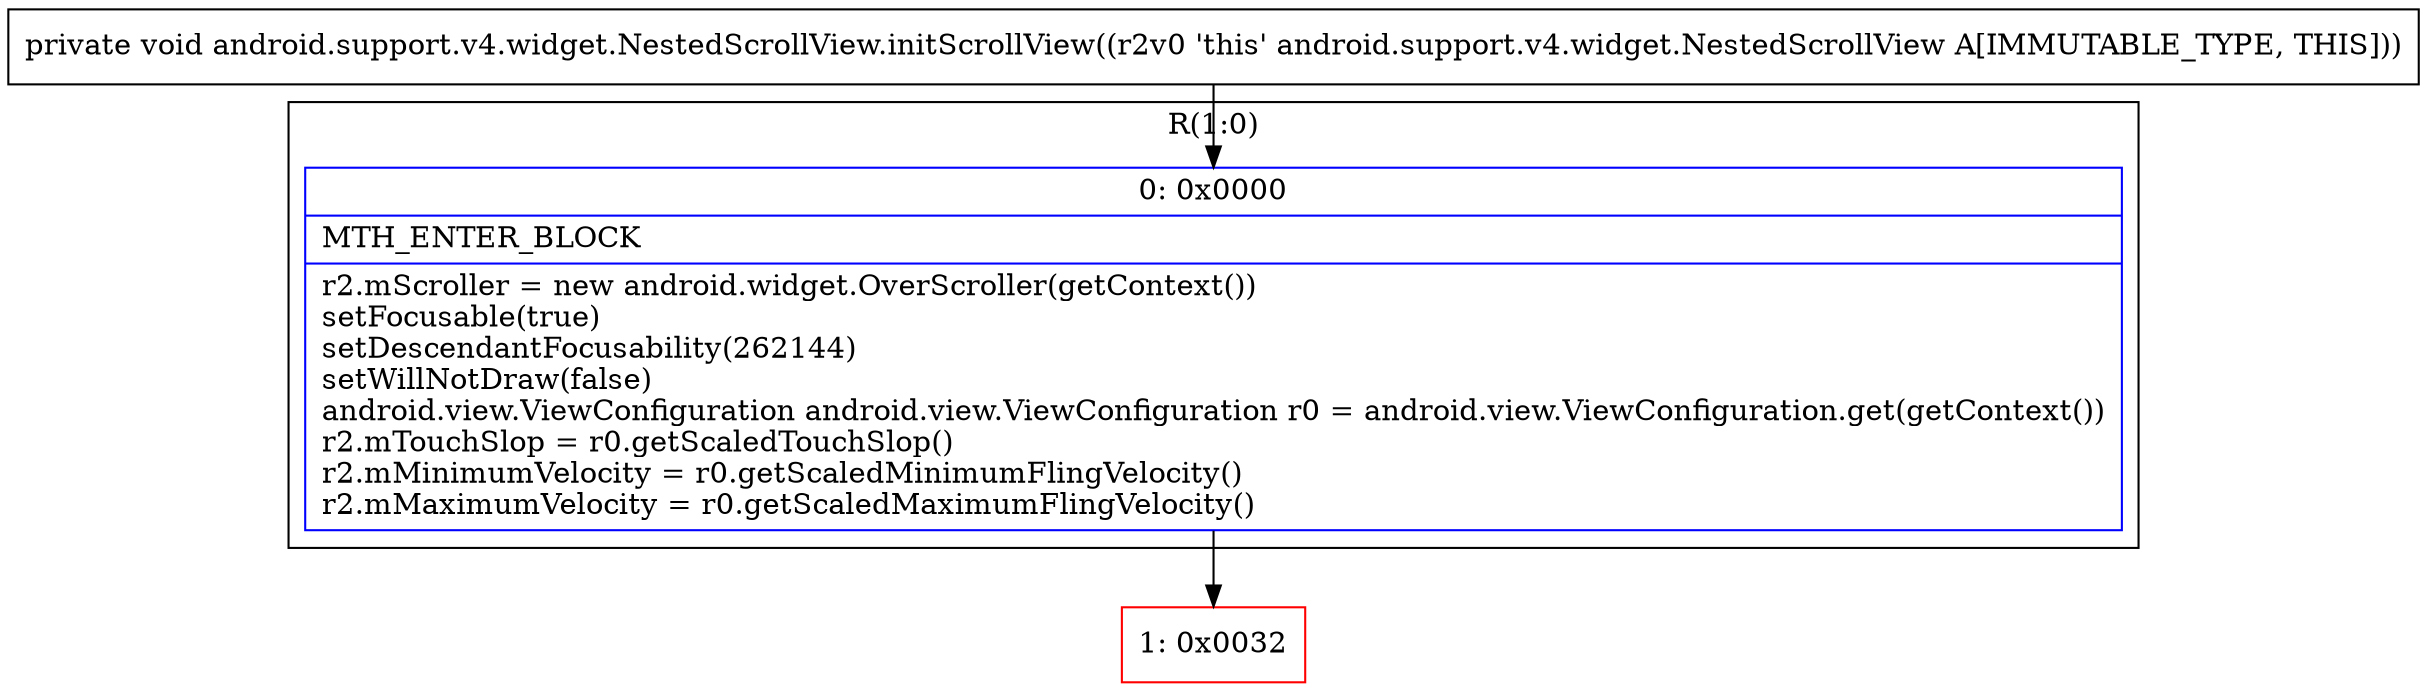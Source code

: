 digraph "CFG forandroid.support.v4.widget.NestedScrollView.initScrollView()V" {
subgraph cluster_Region_1395828450 {
label = "R(1:0)";
node [shape=record,color=blue];
Node_0 [shape=record,label="{0\:\ 0x0000|MTH_ENTER_BLOCK\l|r2.mScroller = new android.widget.OverScroller(getContext())\lsetFocusable(true)\lsetDescendantFocusability(262144)\lsetWillNotDraw(false)\landroid.view.ViewConfiguration android.view.ViewConfiguration r0 = android.view.ViewConfiguration.get(getContext())\lr2.mTouchSlop = r0.getScaledTouchSlop()\lr2.mMinimumVelocity = r0.getScaledMinimumFlingVelocity()\lr2.mMaximumVelocity = r0.getScaledMaximumFlingVelocity()\l}"];
}
Node_1 [shape=record,color=red,label="{1\:\ 0x0032}"];
MethodNode[shape=record,label="{private void android.support.v4.widget.NestedScrollView.initScrollView((r2v0 'this' android.support.v4.widget.NestedScrollView A[IMMUTABLE_TYPE, THIS])) }"];
MethodNode -> Node_0;
Node_0 -> Node_1;
}

